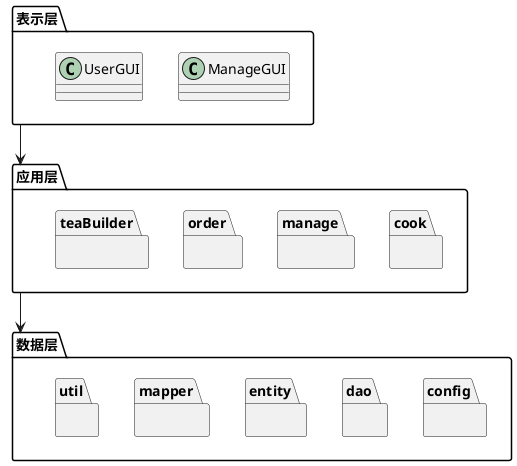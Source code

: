 @startuml
package 表示层{
    class ManageGUI
    class UserGUI
}

package 应用层{

    package cook {
    }

    package manage {

    }

    package order {

    }

    package teaBuilder {

    }
}

package 数据层{
    package config {
    }

    package dao {
    }

    package entity {
    }

    package mapper {
    }

    package util {
    }
}

表示层 --> 应用层
应用层 --> 数据层
@enduml

